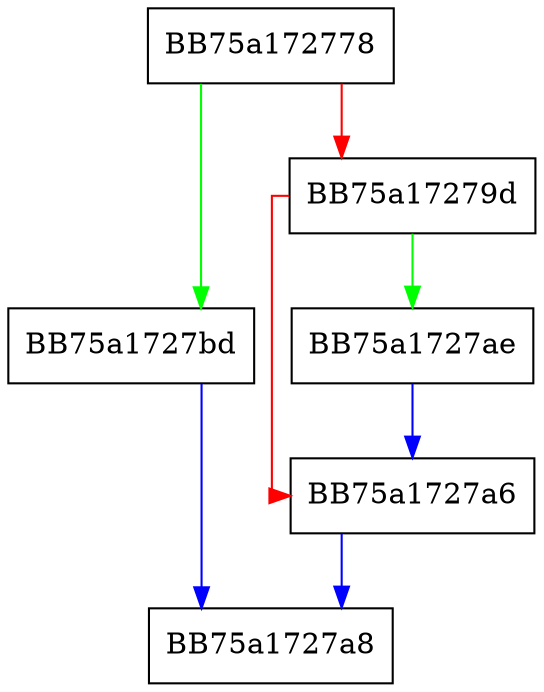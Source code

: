 digraph newArrayObjectThrows {
  node [shape="box"];
  graph [splines=ortho];
  BB75a172778 -> BB75a1727bd [color="green"];
  BB75a172778 -> BB75a17279d [color="red"];
  BB75a17279d -> BB75a1727ae [color="green"];
  BB75a17279d -> BB75a1727a6 [color="red"];
  BB75a1727a6 -> BB75a1727a8 [color="blue"];
  BB75a1727ae -> BB75a1727a6 [color="blue"];
  BB75a1727bd -> BB75a1727a8 [color="blue"];
}